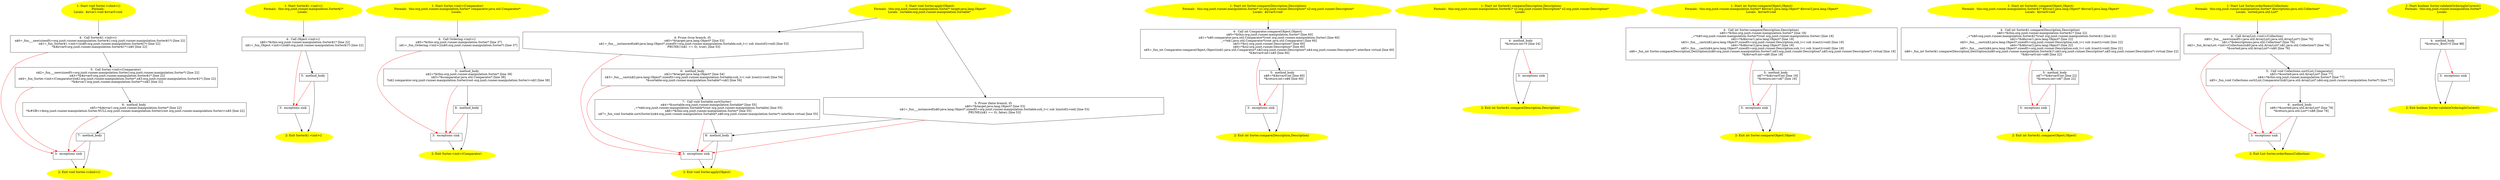 /* @generated */
digraph cfg {
"org.junit.runner.manipulation.Sorter.<clinit>():void.6d06ebfaf60361f599924e12bc80274c_1" [label="1: Start void Sorter.<clinit>()\nFormals: \nLocals:  $irvar1:void $irvar0:void \n  " color=yellow style=filled]
	

	 "org.junit.runner.manipulation.Sorter.<clinit>():void.6d06ebfaf60361f599924e12bc80274c_1" -> "org.junit.runner.manipulation.Sorter.<clinit>():void.6d06ebfaf60361f599924e12bc80274c_4" ;
"org.junit.runner.manipulation.Sorter.<clinit>():void.6d06ebfaf60361f599924e12bc80274c_2" [label="2: Exit void Sorter.<clinit>() \n  " color=yellow style=filled]
	

"org.junit.runner.manipulation.Sorter.<clinit>():void.6d06ebfaf60361f599924e12bc80274c_3" [label="3:  exceptions sink \n  " shape="box"]
	

	 "org.junit.runner.manipulation.Sorter.<clinit>():void.6d06ebfaf60361f599924e12bc80274c_3" -> "org.junit.runner.manipulation.Sorter.<clinit>():void.6d06ebfaf60361f599924e12bc80274c_2" ;
"org.junit.runner.manipulation.Sorter.<clinit>():void.6d06ebfaf60361f599924e12bc80274c_4" [label="4:  Call Sorter$1.<init>() \n   n$0=_fun___new(sizeof(t=org.junit.runner.manipulation.Sorter$1):org.junit.runner.manipulation.Sorter$1*) [line 22]\n  n$1=_fun_Sorter$1.<init>()(n$0:org.junit.runner.manipulation.Sorter$1*) [line 22]\n  *&$irvar0:org.junit.runner.manipulation.Sorter$1*=n$0 [line 22]\n " shape="box"]
	

	 "org.junit.runner.manipulation.Sorter.<clinit>():void.6d06ebfaf60361f599924e12bc80274c_4" -> "org.junit.runner.manipulation.Sorter.<clinit>():void.6d06ebfaf60361f599924e12bc80274c_5" ;
	 "org.junit.runner.manipulation.Sorter.<clinit>():void.6d06ebfaf60361f599924e12bc80274c_4" -> "org.junit.runner.manipulation.Sorter.<clinit>():void.6d06ebfaf60361f599924e12bc80274c_3" [color="red" ];
"org.junit.runner.manipulation.Sorter.<clinit>():void.6d06ebfaf60361f599924e12bc80274c_5" [label="5:  Call Sorter.<init>(Comparator) \n   n$2=_fun___new(sizeof(t=org.junit.runner.manipulation.Sorter):org.junit.runner.manipulation.Sorter*) [line 22]\n  n$3=*&$irvar0:org.junit.runner.manipulation.Sorter$1* [line 22]\n  n$4=_fun_Sorter.<init>(Comparator)(n$2:org.junit.runner.manipulation.Sorter*,n$3:org.junit.runner.manipulation.Sorter$1*) [line 22]\n  *&$irvar1:org.junit.runner.manipulation.Sorter*=n$2 [line 22]\n " shape="box"]
	

	 "org.junit.runner.manipulation.Sorter.<clinit>():void.6d06ebfaf60361f599924e12bc80274c_5" -> "org.junit.runner.manipulation.Sorter.<clinit>():void.6d06ebfaf60361f599924e12bc80274c_6" ;
	 "org.junit.runner.manipulation.Sorter.<clinit>():void.6d06ebfaf60361f599924e12bc80274c_5" -> "org.junit.runner.manipulation.Sorter.<clinit>():void.6d06ebfaf60361f599924e12bc80274c_3" [color="red" ];
"org.junit.runner.manipulation.Sorter.<clinit>():void.6d06ebfaf60361f599924e12bc80274c_6" [label="6:  method_body \n   n$5=*&$irvar1:org.junit.runner.manipulation.Sorter* [line 22]\n  *&#GB<>$org.junit.runner.manipulation.Sorter.NULL:org.junit.runner.manipulation.Sorter(root org.junit.runner.manipulation.Sorter)=n$5 [line 22]\n " shape="box"]
	

	 "org.junit.runner.manipulation.Sorter.<clinit>():void.6d06ebfaf60361f599924e12bc80274c_6" -> "org.junit.runner.manipulation.Sorter.<clinit>():void.6d06ebfaf60361f599924e12bc80274c_7" ;
	 "org.junit.runner.manipulation.Sorter.<clinit>():void.6d06ebfaf60361f599924e12bc80274c_6" -> "org.junit.runner.manipulation.Sorter.<clinit>():void.6d06ebfaf60361f599924e12bc80274c_3" [color="red" ];
"org.junit.runner.manipulation.Sorter.<clinit>():void.6d06ebfaf60361f599924e12bc80274c_7" [label="7:  method_body \n  " shape="box"]
	

	 "org.junit.runner.manipulation.Sorter.<clinit>():void.6d06ebfaf60361f599924e12bc80274c_7" -> "org.junit.runner.manipulation.Sorter.<clinit>():void.6d06ebfaf60361f599924e12bc80274c_2" ;
	 "org.junit.runner.manipulation.Sorter.<clinit>():void.6d06ebfaf60361f599924e12bc80274c_7" -> "org.junit.runner.manipulation.Sorter.<clinit>():void.6d06ebfaf60361f599924e12bc80274c_3" [color="red" ];
"org.junit.runner.manipulation.Sorter$1.<init>().b64aad146b8e3009f92a55f0590a9ad9_1" [label="1: Start Sorter$1.<init>()\nFormals:  this:org.junit.runner.manipulation.Sorter$1*\nLocals:  \n  " color=yellow style=filled]
	

	 "org.junit.runner.manipulation.Sorter$1.<init>().b64aad146b8e3009f92a55f0590a9ad9_1" -> "org.junit.runner.manipulation.Sorter$1.<init>().b64aad146b8e3009f92a55f0590a9ad9_4" ;
"org.junit.runner.manipulation.Sorter$1.<init>().b64aad146b8e3009f92a55f0590a9ad9_2" [label="2: Exit Sorter$1.<init>() \n  " color=yellow style=filled]
	

"org.junit.runner.manipulation.Sorter$1.<init>().b64aad146b8e3009f92a55f0590a9ad9_3" [label="3:  exceptions sink \n  " shape="box"]
	

	 "org.junit.runner.manipulation.Sorter$1.<init>().b64aad146b8e3009f92a55f0590a9ad9_3" -> "org.junit.runner.manipulation.Sorter$1.<init>().b64aad146b8e3009f92a55f0590a9ad9_2" ;
"org.junit.runner.manipulation.Sorter$1.<init>().b64aad146b8e3009f92a55f0590a9ad9_4" [label="4:  Call Object.<init>() \n   n$0=*&this:org.junit.runner.manipulation.Sorter$1* [line 22]\n  n$1=_fun_Object.<init>()(n$0:org.junit.runner.manipulation.Sorter$1*) [line 22]\n " shape="box"]
	

	 "org.junit.runner.manipulation.Sorter$1.<init>().b64aad146b8e3009f92a55f0590a9ad9_4" -> "org.junit.runner.manipulation.Sorter$1.<init>().b64aad146b8e3009f92a55f0590a9ad9_5" ;
	 "org.junit.runner.manipulation.Sorter$1.<init>().b64aad146b8e3009f92a55f0590a9ad9_4" -> "org.junit.runner.manipulation.Sorter$1.<init>().b64aad146b8e3009f92a55f0590a9ad9_3" [color="red" ];
"org.junit.runner.manipulation.Sorter$1.<init>().b64aad146b8e3009f92a55f0590a9ad9_5" [label="5:  method_body \n  " shape="box"]
	

	 "org.junit.runner.manipulation.Sorter$1.<init>().b64aad146b8e3009f92a55f0590a9ad9_5" -> "org.junit.runner.manipulation.Sorter$1.<init>().b64aad146b8e3009f92a55f0590a9ad9_2" ;
	 "org.junit.runner.manipulation.Sorter$1.<init>().b64aad146b8e3009f92a55f0590a9ad9_5" -> "org.junit.runner.manipulation.Sorter$1.<init>().b64aad146b8e3009f92a55f0590a9ad9_3" [color="red" ];
"org.junit.runner.manipulation.Sorter.<init>(java.util.Comparator).9455e29fcbe051eb69586d971f14418d_1" [label="1: Start Sorter.<init>(Comparator)\nFormals:  this:org.junit.runner.manipulation.Sorter* comparator:java.util.Comparator*\nLocals:  \n  " color=yellow style=filled]
	

	 "org.junit.runner.manipulation.Sorter.<init>(java.util.Comparator).9455e29fcbe051eb69586d971f14418d_1" -> "org.junit.runner.manipulation.Sorter.<init>(java.util.Comparator).9455e29fcbe051eb69586d971f14418d_4" ;
"org.junit.runner.manipulation.Sorter.<init>(java.util.Comparator).9455e29fcbe051eb69586d971f14418d_2" [label="2: Exit Sorter.<init>(Comparator) \n  " color=yellow style=filled]
	

"org.junit.runner.manipulation.Sorter.<init>(java.util.Comparator).9455e29fcbe051eb69586d971f14418d_3" [label="3:  exceptions sink \n  " shape="box"]
	

	 "org.junit.runner.manipulation.Sorter.<init>(java.util.Comparator).9455e29fcbe051eb69586d971f14418d_3" -> "org.junit.runner.manipulation.Sorter.<init>(java.util.Comparator).9455e29fcbe051eb69586d971f14418d_2" ;
"org.junit.runner.manipulation.Sorter.<init>(java.util.Comparator).9455e29fcbe051eb69586d971f14418d_4" [label="4:  Call Ordering.<init>() \n   n$0=*&this:org.junit.runner.manipulation.Sorter* [line 37]\n  n$1=_fun_Ordering.<init>()(n$0:org.junit.runner.manipulation.Sorter*) [line 37]\n " shape="box"]
	

	 "org.junit.runner.manipulation.Sorter.<init>(java.util.Comparator).9455e29fcbe051eb69586d971f14418d_4" -> "org.junit.runner.manipulation.Sorter.<init>(java.util.Comparator).9455e29fcbe051eb69586d971f14418d_5" ;
	 "org.junit.runner.manipulation.Sorter.<init>(java.util.Comparator).9455e29fcbe051eb69586d971f14418d_4" -> "org.junit.runner.manipulation.Sorter.<init>(java.util.Comparator).9455e29fcbe051eb69586d971f14418d_3" [color="red" ];
"org.junit.runner.manipulation.Sorter.<init>(java.util.Comparator).9455e29fcbe051eb69586d971f14418d_5" [label="5:  method_body \n   n$2=*&this:org.junit.runner.manipulation.Sorter* [line 38]\n  n$3=*&comparator:java.util.Comparator* [line 38]\n  *n$2.comparator:org.junit.runner.manipulation.Sorter(root org.junit.runner.manipulation.Sorter)=n$3 [line 38]\n " shape="box"]
	

	 "org.junit.runner.manipulation.Sorter.<init>(java.util.Comparator).9455e29fcbe051eb69586d971f14418d_5" -> "org.junit.runner.manipulation.Sorter.<init>(java.util.Comparator).9455e29fcbe051eb69586d971f14418d_6" ;
	 "org.junit.runner.manipulation.Sorter.<init>(java.util.Comparator).9455e29fcbe051eb69586d971f14418d_5" -> "org.junit.runner.manipulation.Sorter.<init>(java.util.Comparator).9455e29fcbe051eb69586d971f14418d_3" [color="red" ];
"org.junit.runner.manipulation.Sorter.<init>(java.util.Comparator).9455e29fcbe051eb69586d971f14418d_6" [label="6:  method_body \n  " shape="box"]
	

	 "org.junit.runner.manipulation.Sorter.<init>(java.util.Comparator).9455e29fcbe051eb69586d971f14418d_6" -> "org.junit.runner.manipulation.Sorter.<init>(java.util.Comparator).9455e29fcbe051eb69586d971f14418d_2" ;
	 "org.junit.runner.manipulation.Sorter.<init>(java.util.Comparator).9455e29fcbe051eb69586d971f14418d_6" -> "org.junit.runner.manipulation.Sorter.<init>(java.util.Comparator).9455e29fcbe051eb69586d971f14418d_3" [color="red" ];
"org.junit.runner.manipulation.Sorter.apply(java.lang.Object):void.4fac037f30e807482312a6660e5e03ef_1" [label="1: Start void Sorter.apply(Object)\nFormals:  this:org.junit.runner.manipulation.Sorter* target:java.lang.Object*\nLocals:  sortable:org.junit.runner.manipulation.Sortable* \n  " color=yellow style=filled]
	

	 "org.junit.runner.manipulation.Sorter.apply(java.lang.Object):void.4fac037f30e807482312a6660e5e03ef_1" -> "org.junit.runner.manipulation.Sorter.apply(java.lang.Object):void.4fac037f30e807482312a6660e5e03ef_4" ;
	 "org.junit.runner.manipulation.Sorter.apply(java.lang.Object):void.4fac037f30e807482312a6660e5e03ef_1" -> "org.junit.runner.manipulation.Sorter.apply(java.lang.Object):void.4fac037f30e807482312a6660e5e03ef_5" ;
"org.junit.runner.manipulation.Sorter.apply(java.lang.Object):void.4fac037f30e807482312a6660e5e03ef_2" [label="2: Exit void Sorter.apply(Object) \n  " color=yellow style=filled]
	

"org.junit.runner.manipulation.Sorter.apply(java.lang.Object):void.4fac037f30e807482312a6660e5e03ef_3" [label="3:  exceptions sink \n  " shape="box"]
	

	 "org.junit.runner.manipulation.Sorter.apply(java.lang.Object):void.4fac037f30e807482312a6660e5e03ef_3" -> "org.junit.runner.manipulation.Sorter.apply(java.lang.Object):void.4fac037f30e807482312a6660e5e03ef_2" ;
"org.junit.runner.manipulation.Sorter.apply(java.lang.Object):void.4fac037f30e807482312a6660e5e03ef_4" [label="4: Prune (true branch, if) \n   n$0=*&target:java.lang.Object* [line 53]\n  n$1=_fun___instanceof(n$0:java.lang.Object*,sizeof(t=org.junit.runner.manipulation.Sortable;sub_t=( sub )(instof)):void) [line 53]\n  PRUNE(!(n$1 == 0), true); [line 53]\n " shape="invhouse"]
	

	 "org.junit.runner.manipulation.Sorter.apply(java.lang.Object):void.4fac037f30e807482312a6660e5e03ef_4" -> "org.junit.runner.manipulation.Sorter.apply(java.lang.Object):void.4fac037f30e807482312a6660e5e03ef_6" ;
	 "org.junit.runner.manipulation.Sorter.apply(java.lang.Object):void.4fac037f30e807482312a6660e5e03ef_4" -> "org.junit.runner.manipulation.Sorter.apply(java.lang.Object):void.4fac037f30e807482312a6660e5e03ef_3" [color="red" ];
"org.junit.runner.manipulation.Sorter.apply(java.lang.Object):void.4fac037f30e807482312a6660e5e03ef_5" [label="5: Prune (false branch, if) \n   n$0=*&target:java.lang.Object* [line 53]\n  n$1=_fun___instanceof(n$0:java.lang.Object*,sizeof(t=org.junit.runner.manipulation.Sortable;sub_t=( sub )(instof)):void) [line 53]\n  PRUNE((n$1 == 0), false); [line 53]\n " shape="invhouse"]
	

	 "org.junit.runner.manipulation.Sorter.apply(java.lang.Object):void.4fac037f30e807482312a6660e5e03ef_5" -> "org.junit.runner.manipulation.Sorter.apply(java.lang.Object):void.4fac037f30e807482312a6660e5e03ef_8" ;
	 "org.junit.runner.manipulation.Sorter.apply(java.lang.Object):void.4fac037f30e807482312a6660e5e03ef_5" -> "org.junit.runner.manipulation.Sorter.apply(java.lang.Object):void.4fac037f30e807482312a6660e5e03ef_3" [color="red" ];
"org.junit.runner.manipulation.Sorter.apply(java.lang.Object):void.4fac037f30e807482312a6660e5e03ef_6" [label="6:  method_body \n   n$2=*&target:java.lang.Object* [line 54]\n  n$3=_fun___cast(n$2:java.lang.Object*,sizeof(t=org.junit.runner.manipulation.Sortable;sub_t=( sub )(cast)):void) [line 54]\n  *&sortable:org.junit.runner.manipulation.Sortable*=n$3 [line 54]\n " shape="box"]
	

	 "org.junit.runner.manipulation.Sorter.apply(java.lang.Object):void.4fac037f30e807482312a6660e5e03ef_6" -> "org.junit.runner.manipulation.Sorter.apply(java.lang.Object):void.4fac037f30e807482312a6660e5e03ef_7" ;
	 "org.junit.runner.manipulation.Sorter.apply(java.lang.Object):void.4fac037f30e807482312a6660e5e03ef_6" -> "org.junit.runner.manipulation.Sorter.apply(java.lang.Object):void.4fac037f30e807482312a6660e5e03ef_3" [color="red" ];
"org.junit.runner.manipulation.Sorter.apply(java.lang.Object):void.4fac037f30e807482312a6660e5e03ef_7" [label="7:  Call void Sortable.sort(Sorter) \n   n$4=*&sortable:org.junit.runner.manipulation.Sortable* [line 55]\n  _=*n$4:org.junit.runner.manipulation.Sortable*(root org.junit.runner.manipulation.Sortable) [line 55]\n  n$6=*&this:org.junit.runner.manipulation.Sorter* [line 55]\n  n$7=_fun_void Sortable.sort(Sorter)(n$4:org.junit.runner.manipulation.Sortable*,n$6:org.junit.runner.manipulation.Sorter*) interface virtual [line 55]\n " shape="box"]
	

	 "org.junit.runner.manipulation.Sorter.apply(java.lang.Object):void.4fac037f30e807482312a6660e5e03ef_7" -> "org.junit.runner.manipulation.Sorter.apply(java.lang.Object):void.4fac037f30e807482312a6660e5e03ef_8" ;
	 "org.junit.runner.manipulation.Sorter.apply(java.lang.Object):void.4fac037f30e807482312a6660e5e03ef_7" -> "org.junit.runner.manipulation.Sorter.apply(java.lang.Object):void.4fac037f30e807482312a6660e5e03ef_3" [color="red" ];
"org.junit.runner.manipulation.Sorter.apply(java.lang.Object):void.4fac037f30e807482312a6660e5e03ef_8" [label="8:  method_body \n  " shape="box"]
	

	 "org.junit.runner.manipulation.Sorter.apply(java.lang.Object):void.4fac037f30e807482312a6660e5e03ef_8" -> "org.junit.runner.manipulation.Sorter.apply(java.lang.Object):void.4fac037f30e807482312a6660e5e03ef_2" ;
	 "org.junit.runner.manipulation.Sorter.apply(java.lang.Object):void.4fac037f30e807482312a6660e5e03ef_8" -> "org.junit.runner.manipulation.Sorter.apply(java.lang.Object):void.4fac037f30e807482312a6660e5e03ef_3" [color="red" ];
"org.junit.runner.manipulation.Sorter.compare(org.junit.runner.Description,org.junit.runner.Descripti.a4e107a1c816a0b135ec8a84b525494d_1" [label="1: Start int Sorter.compare(Description,Description)\nFormals:  this:org.junit.runner.manipulation.Sorter* o1:org.junit.runner.Description* o2:org.junit.runner.Description*\nLocals:  $irvar0:void \n  " color=yellow style=filled]
	

	 "org.junit.runner.manipulation.Sorter.compare(org.junit.runner.Description,org.junit.runner.Descripti.a4e107a1c816a0b135ec8a84b525494d_1" -> "org.junit.runner.manipulation.Sorter.compare(org.junit.runner.Description,org.junit.runner.Descripti.a4e107a1c816a0b135ec8a84b525494d_4" ;
"org.junit.runner.manipulation.Sorter.compare(org.junit.runner.Description,org.junit.runner.Descripti.a4e107a1c816a0b135ec8a84b525494d_2" [label="2: Exit int Sorter.compare(Description,Description) \n  " color=yellow style=filled]
	

"org.junit.runner.manipulation.Sorter.compare(org.junit.runner.Description,org.junit.runner.Descripti.a4e107a1c816a0b135ec8a84b525494d_3" [label="3:  exceptions sink \n  " shape="box"]
	

	 "org.junit.runner.manipulation.Sorter.compare(org.junit.runner.Description,org.junit.runner.Descripti.a4e107a1c816a0b135ec8a84b525494d_3" -> "org.junit.runner.manipulation.Sorter.compare(org.junit.runner.Description,org.junit.runner.Descripti.a4e107a1c816a0b135ec8a84b525494d_2" ;
"org.junit.runner.manipulation.Sorter.compare(org.junit.runner.Description,org.junit.runner.Descripti.a4e107a1c816a0b135ec8a84b525494d_4" [label="4:  Call int Comparator.compare(Object,Object) \n   n$0=*&this:org.junit.runner.manipulation.Sorter* [line 60]\n  n$1=*n$0.comparator:java.util.Comparator*(root org.junit.runner.manipulation.Sorter) [line 60]\n  _=*n$1:java.util.Comparator*(root java.util.Comparator) [line 60]\n  n$3=*&o1:org.junit.runner.Description* [line 60]\n  n$4=*&o2:org.junit.runner.Description* [line 60]\n  n$5=_fun_int Comparator.compare(Object,Object)(n$1:java.util.Comparator*,n$3:org.junit.runner.Description*,n$4:org.junit.runner.Description*) interface virtual [line 60]\n  *&$irvar0:int=n$5 [line 60]\n " shape="box"]
	

	 "org.junit.runner.manipulation.Sorter.compare(org.junit.runner.Description,org.junit.runner.Descripti.a4e107a1c816a0b135ec8a84b525494d_4" -> "org.junit.runner.manipulation.Sorter.compare(org.junit.runner.Description,org.junit.runner.Descripti.a4e107a1c816a0b135ec8a84b525494d_5" ;
	 "org.junit.runner.manipulation.Sorter.compare(org.junit.runner.Description,org.junit.runner.Descripti.a4e107a1c816a0b135ec8a84b525494d_4" -> "org.junit.runner.manipulation.Sorter.compare(org.junit.runner.Description,org.junit.runner.Descripti.a4e107a1c816a0b135ec8a84b525494d_3" [color="red" ];
"org.junit.runner.manipulation.Sorter.compare(org.junit.runner.Description,org.junit.runner.Descripti.a4e107a1c816a0b135ec8a84b525494d_5" [label="5:  method_body \n   n$6=*&$irvar0:int [line 60]\n  *&return:int=n$6 [line 60]\n " shape="box"]
	

	 "org.junit.runner.manipulation.Sorter.compare(org.junit.runner.Description,org.junit.runner.Descripti.a4e107a1c816a0b135ec8a84b525494d_5" -> "org.junit.runner.manipulation.Sorter.compare(org.junit.runner.Description,org.junit.runner.Descripti.a4e107a1c816a0b135ec8a84b525494d_2" ;
	 "org.junit.runner.manipulation.Sorter.compare(org.junit.runner.Description,org.junit.runner.Descripti.a4e107a1c816a0b135ec8a84b525494d_5" -> "org.junit.runner.manipulation.Sorter.compare(org.junit.runner.Description,org.junit.runner.Descripti.a4e107a1c816a0b135ec8a84b525494d_3" [color="red" ];
"org.junit.runner.manipulation.Sorter$1.compare(org.junit.runner.Description,org.junit.runner.Descrip.fa7737e343b7b236b34f8989ec011173_1" [label="1: Start int Sorter$1.compare(Description,Description)\nFormals:  this:org.junit.runner.manipulation.Sorter$1* o1:org.junit.runner.Description* o2:org.junit.runner.Description*\nLocals:  \n  " color=yellow style=filled]
	

	 "org.junit.runner.manipulation.Sorter$1.compare(org.junit.runner.Description,org.junit.runner.Descrip.fa7737e343b7b236b34f8989ec011173_1" -> "org.junit.runner.manipulation.Sorter$1.compare(org.junit.runner.Description,org.junit.runner.Descrip.fa7737e343b7b236b34f8989ec011173_4" ;
"org.junit.runner.manipulation.Sorter$1.compare(org.junit.runner.Description,org.junit.runner.Descrip.fa7737e343b7b236b34f8989ec011173_2" [label="2: Exit int Sorter$1.compare(Description,Description) \n  " color=yellow style=filled]
	

"org.junit.runner.manipulation.Sorter$1.compare(org.junit.runner.Description,org.junit.runner.Descrip.fa7737e343b7b236b34f8989ec011173_3" [label="3:  exceptions sink \n  " shape="box"]
	

	 "org.junit.runner.manipulation.Sorter$1.compare(org.junit.runner.Description,org.junit.runner.Descrip.fa7737e343b7b236b34f8989ec011173_3" -> "org.junit.runner.manipulation.Sorter$1.compare(org.junit.runner.Description,org.junit.runner.Descrip.fa7737e343b7b236b34f8989ec011173_2" ;
"org.junit.runner.manipulation.Sorter$1.compare(org.junit.runner.Description,org.junit.runner.Descrip.fa7737e343b7b236b34f8989ec011173_4" [label="4:  method_body \n   *&return:int=0 [line 24]\n " shape="box"]
	

	 "org.junit.runner.manipulation.Sorter$1.compare(org.junit.runner.Description,org.junit.runner.Descrip.fa7737e343b7b236b34f8989ec011173_4" -> "org.junit.runner.manipulation.Sorter$1.compare(org.junit.runner.Description,org.junit.runner.Descrip.fa7737e343b7b236b34f8989ec011173_2" ;
	 "org.junit.runner.manipulation.Sorter$1.compare(org.junit.runner.Description,org.junit.runner.Descrip.fa7737e343b7b236b34f8989ec011173_4" -> "org.junit.runner.manipulation.Sorter$1.compare(org.junit.runner.Description,org.junit.runner.Descrip.fa7737e343b7b236b34f8989ec011173_3" [color="red" ];
"org.junit.runner.manipulation.Sorter.compare(java.lang.Object,java.lang.Object):int.a7a8767ef6c65098cc4ceed33cfb489e_1" [label="1: Start int Sorter.compare(Object,Object)\nFormals:  this:org.junit.runner.manipulation.Sorter* $bcvar1:java.lang.Object* $bcvar2:java.lang.Object*\nLocals:  $irvar0:void \n  " color=yellow style=filled]
	

	 "org.junit.runner.manipulation.Sorter.compare(java.lang.Object,java.lang.Object):int.a7a8767ef6c65098cc4ceed33cfb489e_1" -> "org.junit.runner.manipulation.Sorter.compare(java.lang.Object,java.lang.Object):int.a7a8767ef6c65098cc4ceed33cfb489e_4" ;
"org.junit.runner.manipulation.Sorter.compare(java.lang.Object,java.lang.Object):int.a7a8767ef6c65098cc4ceed33cfb489e_2" [label="2: Exit int Sorter.compare(Object,Object) \n  " color=yellow style=filled]
	

"org.junit.runner.manipulation.Sorter.compare(java.lang.Object,java.lang.Object):int.a7a8767ef6c65098cc4ceed33cfb489e_3" [label="3:  exceptions sink \n  " shape="box"]
	

	 "org.junit.runner.manipulation.Sorter.compare(java.lang.Object,java.lang.Object):int.a7a8767ef6c65098cc4ceed33cfb489e_3" -> "org.junit.runner.manipulation.Sorter.compare(java.lang.Object,java.lang.Object):int.a7a8767ef6c65098cc4ceed33cfb489e_2" ;
"org.junit.runner.manipulation.Sorter.compare(java.lang.Object,java.lang.Object):int.a7a8767ef6c65098cc4ceed33cfb489e_4" [label="4:  Call int Sorter.compare(Description,Description) \n   n$0=*&this:org.junit.runner.manipulation.Sorter* [line 18]\n  _=*n$0:org.junit.runner.manipulation.Sorter*(root org.junit.runner.manipulation.Sorter) [line 18]\n  n$2=*&$bcvar1:java.lang.Object* [line 18]\n  n$3=_fun___cast(n$2:java.lang.Object*,sizeof(t=org.junit.runner.Description;sub_t=( sub )(cast)):void) [line 18]\n  n$4=*&$bcvar2:java.lang.Object* [line 18]\n  n$5=_fun___cast(n$4:java.lang.Object*,sizeof(t=org.junit.runner.Description;sub_t=( sub )(cast)):void) [line 18]\n  n$6=_fun_int Sorter.compare(Description,Description)(n$0:org.junit.runner.manipulation.Sorter*,n$3:org.junit.runner.Description*,n$5:org.junit.runner.Description*) virtual [line 18]\n  *&$irvar0:int=n$6 [line 18]\n " shape="box"]
	

	 "org.junit.runner.manipulation.Sorter.compare(java.lang.Object,java.lang.Object):int.a7a8767ef6c65098cc4ceed33cfb489e_4" -> "org.junit.runner.manipulation.Sorter.compare(java.lang.Object,java.lang.Object):int.a7a8767ef6c65098cc4ceed33cfb489e_5" ;
	 "org.junit.runner.manipulation.Sorter.compare(java.lang.Object,java.lang.Object):int.a7a8767ef6c65098cc4ceed33cfb489e_4" -> "org.junit.runner.manipulation.Sorter.compare(java.lang.Object,java.lang.Object):int.a7a8767ef6c65098cc4ceed33cfb489e_3" [color="red" ];
"org.junit.runner.manipulation.Sorter.compare(java.lang.Object,java.lang.Object):int.a7a8767ef6c65098cc4ceed33cfb489e_5" [label="5:  method_body \n   n$7=*&$irvar0:int [line 18]\n  *&return:int=n$7 [line 18]\n " shape="box"]
	

	 "org.junit.runner.manipulation.Sorter.compare(java.lang.Object,java.lang.Object):int.a7a8767ef6c65098cc4ceed33cfb489e_5" -> "org.junit.runner.manipulation.Sorter.compare(java.lang.Object,java.lang.Object):int.a7a8767ef6c65098cc4ceed33cfb489e_2" ;
	 "org.junit.runner.manipulation.Sorter.compare(java.lang.Object,java.lang.Object):int.a7a8767ef6c65098cc4ceed33cfb489e_5" -> "org.junit.runner.manipulation.Sorter.compare(java.lang.Object,java.lang.Object):int.a7a8767ef6c65098cc4ceed33cfb489e_3" [color="red" ];
"org.junit.runner.manipulation.Sorter$1.compare(java.lang.Object,java.lang.Object):int.bd6900f030f8943500695d3e29dd015a_1" [label="1: Start int Sorter$1.compare(Object,Object)\nFormals:  this:org.junit.runner.manipulation.Sorter$1* $bcvar1:java.lang.Object* $bcvar2:java.lang.Object*\nLocals:  $irvar0:void \n  " color=yellow style=filled]
	

	 "org.junit.runner.manipulation.Sorter$1.compare(java.lang.Object,java.lang.Object):int.bd6900f030f8943500695d3e29dd015a_1" -> "org.junit.runner.manipulation.Sorter$1.compare(java.lang.Object,java.lang.Object):int.bd6900f030f8943500695d3e29dd015a_4" ;
"org.junit.runner.manipulation.Sorter$1.compare(java.lang.Object,java.lang.Object):int.bd6900f030f8943500695d3e29dd015a_2" [label="2: Exit int Sorter$1.compare(Object,Object) \n  " color=yellow style=filled]
	

"org.junit.runner.manipulation.Sorter$1.compare(java.lang.Object,java.lang.Object):int.bd6900f030f8943500695d3e29dd015a_3" [label="3:  exceptions sink \n  " shape="box"]
	

	 "org.junit.runner.manipulation.Sorter$1.compare(java.lang.Object,java.lang.Object):int.bd6900f030f8943500695d3e29dd015a_3" -> "org.junit.runner.manipulation.Sorter$1.compare(java.lang.Object,java.lang.Object):int.bd6900f030f8943500695d3e29dd015a_2" ;
"org.junit.runner.manipulation.Sorter$1.compare(java.lang.Object,java.lang.Object):int.bd6900f030f8943500695d3e29dd015a_4" [label="4:  Call int Sorter$1.compare(Description,Description) \n   n$0=*&this:org.junit.runner.manipulation.Sorter$1* [line 22]\n  _=*n$0:org.junit.runner.manipulation.Sorter$1*(root org.junit.runner.manipulation.Sorter$1) [line 22]\n  n$2=*&$bcvar1:java.lang.Object* [line 22]\n  n$3=_fun___cast(n$2:java.lang.Object*,sizeof(t=org.junit.runner.Description;sub_t=( sub )(cast)):void) [line 22]\n  n$4=*&$bcvar2:java.lang.Object* [line 22]\n  n$5=_fun___cast(n$4:java.lang.Object*,sizeof(t=org.junit.runner.Description;sub_t=( sub )(cast)):void) [line 22]\n  n$6=_fun_int Sorter$1.compare(Description,Description)(n$0:org.junit.runner.manipulation.Sorter$1*,n$3:org.junit.runner.Description*,n$5:org.junit.runner.Description*) virtual [line 22]\n  *&$irvar0:int=n$6 [line 22]\n " shape="box"]
	

	 "org.junit.runner.manipulation.Sorter$1.compare(java.lang.Object,java.lang.Object):int.bd6900f030f8943500695d3e29dd015a_4" -> "org.junit.runner.manipulation.Sorter$1.compare(java.lang.Object,java.lang.Object):int.bd6900f030f8943500695d3e29dd015a_5" ;
	 "org.junit.runner.manipulation.Sorter$1.compare(java.lang.Object,java.lang.Object):int.bd6900f030f8943500695d3e29dd015a_4" -> "org.junit.runner.manipulation.Sorter$1.compare(java.lang.Object,java.lang.Object):int.bd6900f030f8943500695d3e29dd015a_3" [color="red" ];
"org.junit.runner.manipulation.Sorter$1.compare(java.lang.Object,java.lang.Object):int.bd6900f030f8943500695d3e29dd015a_5" [label="5:  method_body \n   n$7=*&$irvar0:int [line 22]\n  *&return:int=n$7 [line 22]\n " shape="box"]
	

	 "org.junit.runner.manipulation.Sorter$1.compare(java.lang.Object,java.lang.Object):int.bd6900f030f8943500695d3e29dd015a_5" -> "org.junit.runner.manipulation.Sorter$1.compare(java.lang.Object,java.lang.Object):int.bd6900f030f8943500695d3e29dd015a_2" ;
	 "org.junit.runner.manipulation.Sorter$1.compare(java.lang.Object,java.lang.Object):int.bd6900f030f8943500695d3e29dd015a_5" -> "org.junit.runner.manipulation.Sorter$1.compare(java.lang.Object,java.lang.Object):int.bd6900f030f8943500695d3e29dd015a_3" [color="red" ];
"org.junit.runner.manipulation.Sorter.orderItems(java.util.Collection):java.util.List.b34bd60262f506abac541e1f40207d25_1" [label="1: Start List Sorter.orderItems(Collection)\nFormals:  this:org.junit.runner.manipulation.Sorter* descriptions:java.util.Collection*\nLocals:  sorted:java.util.List* \n  " color=yellow style=filled]
	

	 "org.junit.runner.manipulation.Sorter.orderItems(java.util.Collection):java.util.List.b34bd60262f506abac541e1f40207d25_1" -> "org.junit.runner.manipulation.Sorter.orderItems(java.util.Collection):java.util.List.b34bd60262f506abac541e1f40207d25_4" ;
"org.junit.runner.manipulation.Sorter.orderItems(java.util.Collection):java.util.List.b34bd60262f506abac541e1f40207d25_2" [label="2: Exit List Sorter.orderItems(Collection) \n  " color=yellow style=filled]
	

"org.junit.runner.manipulation.Sorter.orderItems(java.util.Collection):java.util.List.b34bd60262f506abac541e1f40207d25_3" [label="3:  exceptions sink \n  " shape="box"]
	

	 "org.junit.runner.manipulation.Sorter.orderItems(java.util.Collection):java.util.List.b34bd60262f506abac541e1f40207d25_3" -> "org.junit.runner.manipulation.Sorter.orderItems(java.util.Collection):java.util.List.b34bd60262f506abac541e1f40207d25_2" ;
"org.junit.runner.manipulation.Sorter.orderItems(java.util.Collection):java.util.List.b34bd60262f506abac541e1f40207d25_4" [label="4:  Call ArrayList.<init>(Collection) \n   n$0=_fun___new(sizeof(t=java.util.ArrayList):java.util.ArrayList*) [line 76]\n  n$1=*&descriptions:java.util.Collection* [line 76]\n  n$2=_fun_ArrayList.<init>(Collection)(n$0:java.util.ArrayList*,n$1:java.util.Collection*) [line 76]\n  *&sorted:java.util.ArrayList*=n$0 [line 76]\n " shape="box"]
	

	 "org.junit.runner.manipulation.Sorter.orderItems(java.util.Collection):java.util.List.b34bd60262f506abac541e1f40207d25_4" -> "org.junit.runner.manipulation.Sorter.orderItems(java.util.Collection):java.util.List.b34bd60262f506abac541e1f40207d25_5" ;
	 "org.junit.runner.manipulation.Sorter.orderItems(java.util.Collection):java.util.List.b34bd60262f506abac541e1f40207d25_4" -> "org.junit.runner.manipulation.Sorter.orderItems(java.util.Collection):java.util.List.b34bd60262f506abac541e1f40207d25_3" [color="red" ];
"org.junit.runner.manipulation.Sorter.orderItems(java.util.Collection):java.util.List.b34bd60262f506abac541e1f40207d25_5" [label="5:  Call void Collections.sort(List,Comparator) \n   n$3=*&sorted:java.util.ArrayList* [line 77]\n  n$4=*&this:org.junit.runner.manipulation.Sorter* [line 77]\n  n$5=_fun_void Collections.sort(List,Comparator)(n$3:java.util.ArrayList*,n$4:org.junit.runner.manipulation.Sorter*) [line 77]\n " shape="box"]
	

	 "org.junit.runner.manipulation.Sorter.orderItems(java.util.Collection):java.util.List.b34bd60262f506abac541e1f40207d25_5" -> "org.junit.runner.manipulation.Sorter.orderItems(java.util.Collection):java.util.List.b34bd60262f506abac541e1f40207d25_6" ;
	 "org.junit.runner.manipulation.Sorter.orderItems(java.util.Collection):java.util.List.b34bd60262f506abac541e1f40207d25_5" -> "org.junit.runner.manipulation.Sorter.orderItems(java.util.Collection):java.util.List.b34bd60262f506abac541e1f40207d25_3" [color="red" ];
"org.junit.runner.manipulation.Sorter.orderItems(java.util.Collection):java.util.List.b34bd60262f506abac541e1f40207d25_6" [label="6:  method_body \n   n$6=*&sorted:java.util.ArrayList* [line 78]\n  *&return:java.util.List*=n$6 [line 78]\n " shape="box"]
	

	 "org.junit.runner.manipulation.Sorter.orderItems(java.util.Collection):java.util.List.b34bd60262f506abac541e1f40207d25_6" -> "org.junit.runner.manipulation.Sorter.orderItems(java.util.Collection):java.util.List.b34bd60262f506abac541e1f40207d25_2" ;
	 "org.junit.runner.manipulation.Sorter.orderItems(java.util.Collection):java.util.List.b34bd60262f506abac541e1f40207d25_6" -> "org.junit.runner.manipulation.Sorter.orderItems(java.util.Collection):java.util.List.b34bd60262f506abac541e1f40207d25_3" [color="red" ];
"org.junit.runner.manipulation.Sorter.validateOrderingIsCorrect():boolean.5cf0cfb2b019b1e4b8641182c42d17d1_1" [label="1: Start boolean Sorter.validateOrderingIsCorrect()\nFormals:  this:org.junit.runner.manipulation.Sorter*\nLocals:  \n  " color=yellow style=filled]
	

	 "org.junit.runner.manipulation.Sorter.validateOrderingIsCorrect():boolean.5cf0cfb2b019b1e4b8641182c42d17d1_1" -> "org.junit.runner.manipulation.Sorter.validateOrderingIsCorrect():boolean.5cf0cfb2b019b1e4b8641182c42d17d1_4" ;
"org.junit.runner.manipulation.Sorter.validateOrderingIsCorrect():boolean.5cf0cfb2b019b1e4b8641182c42d17d1_2" [label="2: Exit boolean Sorter.validateOrderingIsCorrect() \n  " color=yellow style=filled]
	

"org.junit.runner.manipulation.Sorter.validateOrderingIsCorrect():boolean.5cf0cfb2b019b1e4b8641182c42d17d1_3" [label="3:  exceptions sink \n  " shape="box"]
	

	 "org.junit.runner.manipulation.Sorter.validateOrderingIsCorrect():boolean.5cf0cfb2b019b1e4b8641182c42d17d1_3" -> "org.junit.runner.manipulation.Sorter.validateOrderingIsCorrect():boolean.5cf0cfb2b019b1e4b8641182c42d17d1_2" ;
"org.junit.runner.manipulation.Sorter.validateOrderingIsCorrect():boolean.5cf0cfb2b019b1e4b8641182c42d17d1_4" [label="4:  method_body \n   *&return:_Bool=0 [line 88]\n " shape="box"]
	

	 "org.junit.runner.manipulation.Sorter.validateOrderingIsCorrect():boolean.5cf0cfb2b019b1e4b8641182c42d17d1_4" -> "org.junit.runner.manipulation.Sorter.validateOrderingIsCorrect():boolean.5cf0cfb2b019b1e4b8641182c42d17d1_2" ;
	 "org.junit.runner.manipulation.Sorter.validateOrderingIsCorrect():boolean.5cf0cfb2b019b1e4b8641182c42d17d1_4" -> "org.junit.runner.manipulation.Sorter.validateOrderingIsCorrect():boolean.5cf0cfb2b019b1e4b8641182c42d17d1_3" [color="red" ];
}
